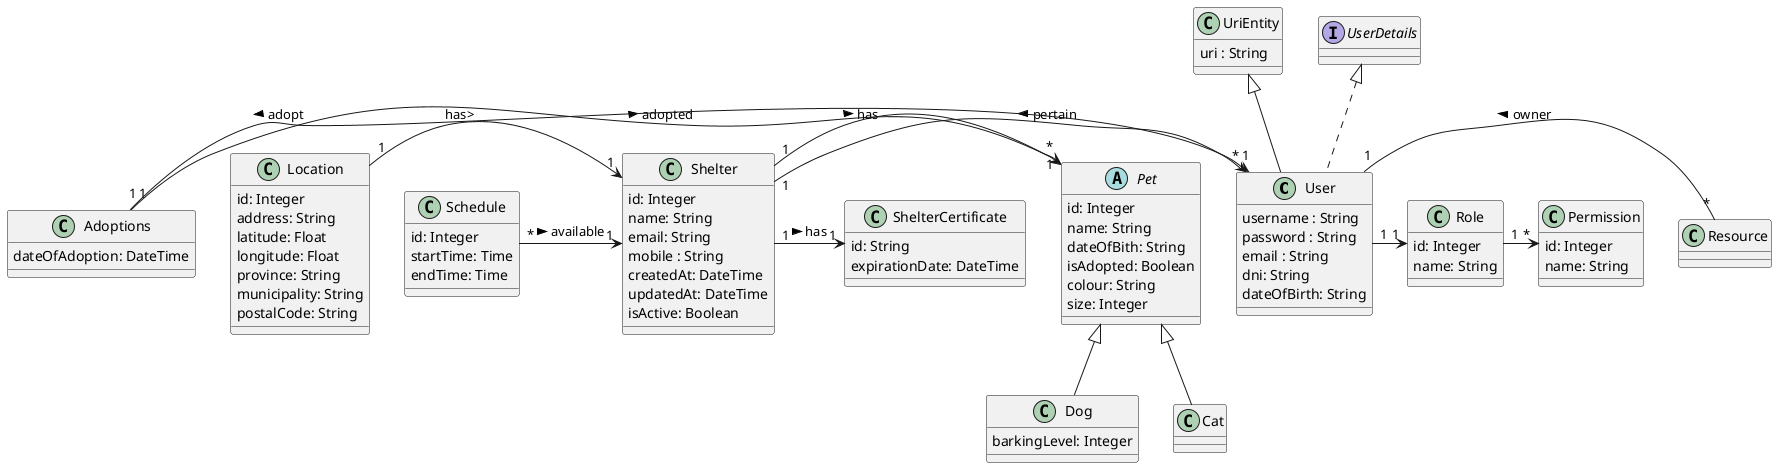 @startuml
class User extends UriEntity implements UserDetails {
  username : String
  password : String
  email : String
  dni: String
  dateOfBirth: String
}


class UriEntity {
  uri : String
}
abstract class Pet{
  id: Integer
  name: String
  dateOfBith: String
  isAdopted: Boolean
  colour: String
  size: Integer
}
class Dog extends Pet {
    barkingLevel: Integer
}

class Cat extends Pet {

}

class Shelter {
  id: Integer
  name: String
  email: String
  mobile : String
  createdAt: DateTime
  updatedAt: DateTime
  isActive: Boolean
}

class Location {
 id: Integer
 address: String
 latitude: Float
 longitude: Float
 province: String
 municipality: String
 postalCode: String
}

class ShelterCertificate {
  id: String
  expirationDate: DateTime
}

class Schedule {
    id: Integer
    startTime: Time
    endTime: Time
}

class Adoptions {
    dateOfAdoption: DateTime
}

class Role {
    id: Integer
    name: String
}

class Permission {
    id: Integer
    name: String
}


User "1" --right-- "*" Resource : owner <
Location "1" -> "1" Shelter : has>
Shelter "1" -> "*" User : < pertain
Shelter "1" -> "*" Pet : has >
Shelter "1" -> "1" ShelterCertificate : has >
Schedule "*" -> "1" Shelter :available >

Adoptions "1" -> "1" Pet :adopted >
Adoptions "1" -> "1" User :adopt <

User "1" -> "1" Role
Role "1" -> "*" Permission

@enduml